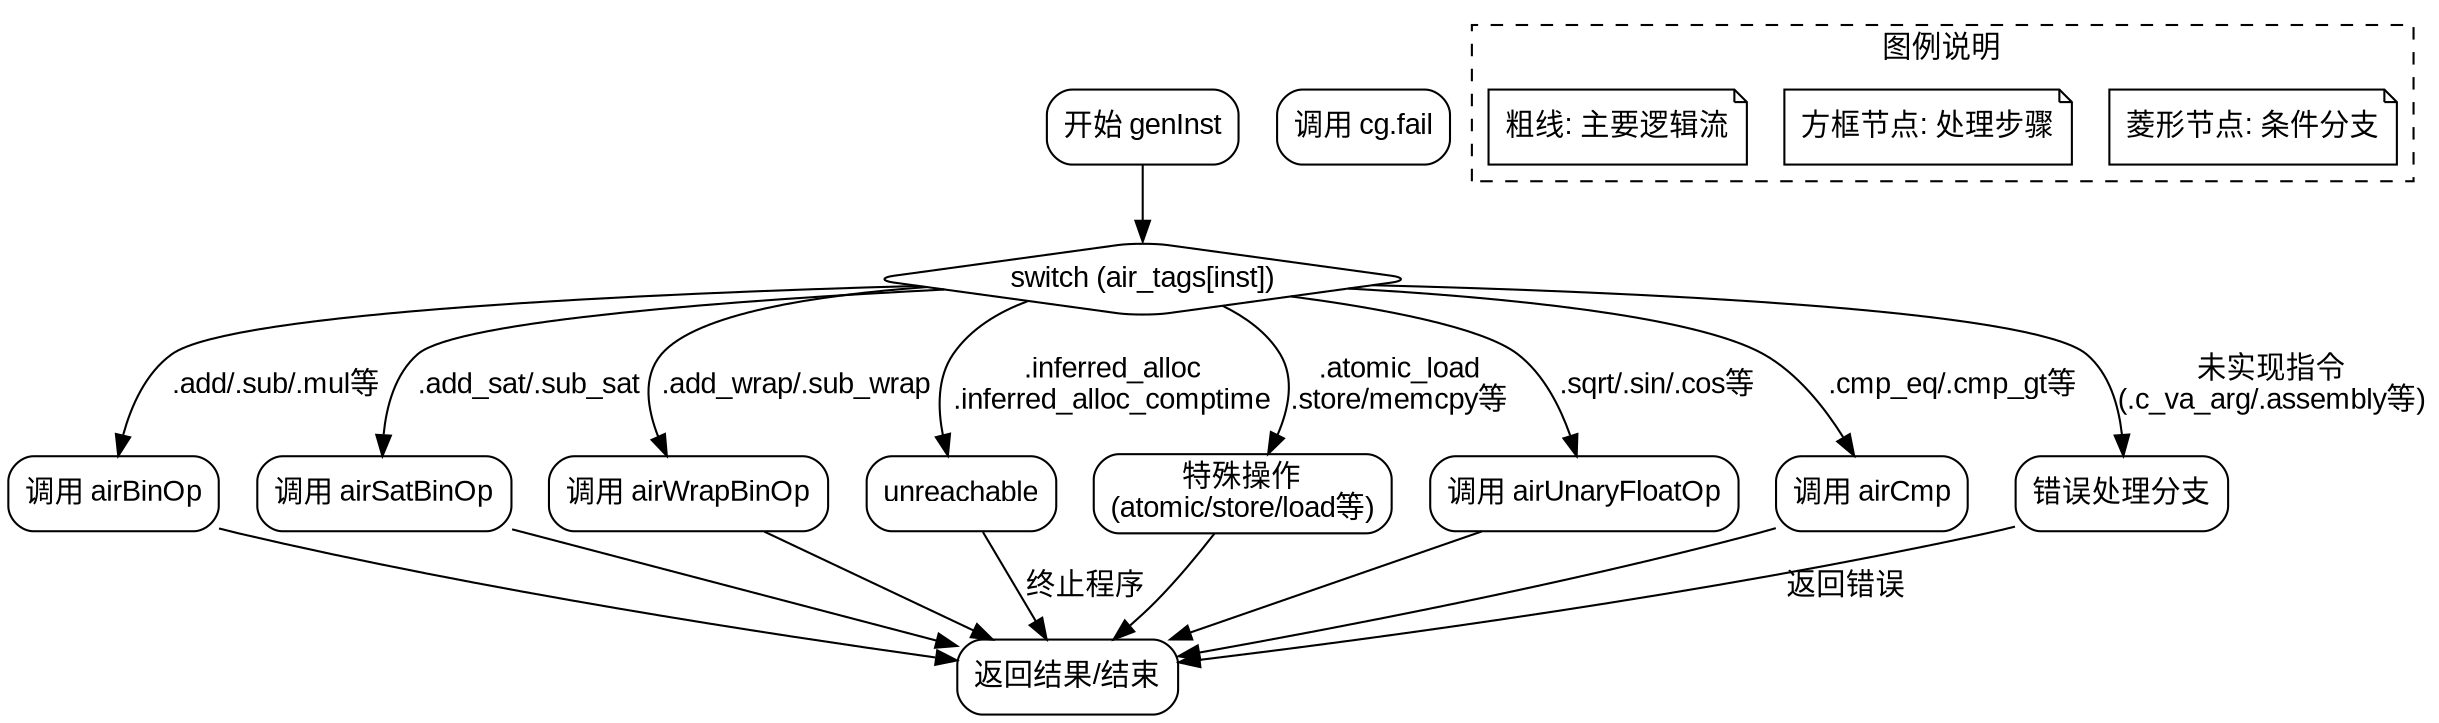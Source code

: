
digraph flowchart {
    node [shape=box, style="rounded", fontname="Arial"];
    edge [fontname="Arial"];

    start [label="开始 genInst"];
    switch [label="switch (air_tags[inst])", shape=diamond];
    end [label="返回结果/结束"];
    
    // 主要处理分支
    bin_ops [label="调用 airBinOp"];
    sat_ops [label="调用 airSatBinOp"];
    wrap_ops [label="调用 airWrapBinOp"];
    unreachable [label="unreachable"];
    fail [label="调用 cg.fail"];
    special_ops [label="特殊操作\n(atomic/store/load等)"];
    unary_float [label="调用 airUnaryFloatOp"];
    cmp_ops [label="调用 airCmp"];
    error_handling [label="错误处理分支"];
    
    // 连接节点
    start -> switch;
    
    // Switch分支连接
    switch -> bin_ops [label=".add/.sub/.mul等"];
    switch -> sat_ops [label=".add_sat/.sub_sat"];
    switch -> wrap_ops [label=".add_wrap/.sub_wrap"];
    switch -> unreachable [label=".inferred_alloc\n.inferred_alloc_comptime"];
    switch -> unary_float [label=".sqrt/.sin/.cos等"];
    switch -> cmp_ops [label=".cmp_eq/.cmp_gt等"];
    switch -> special_ops [label=".atomic_load\n.store/memcpy等"];
    switch -> error_handling [label="未实现指令\n(.c_va_arg/.assembly等)"];
    
    // 公共出口
    bin_ops -> end;
    sat_ops -> end;
    wrap_ops -> end;
    unary_float -> end;
    cmp_ops -> end;
    special_ops -> end;
    unreachable -> end [label="终止程序"];
    error_handling -> end [label="返回错误"];
    
    // 注释说明
    subgraph cluster_legend {
        label="图例说明";
        style=dashed;
        note1 [label="菱形节点: 条件分支", shape=note];
        note2 [label="方框节点: 处理步骤", shape=note];
        note3 [label="粗线: 主要逻辑流", shape=note];
    }
}
